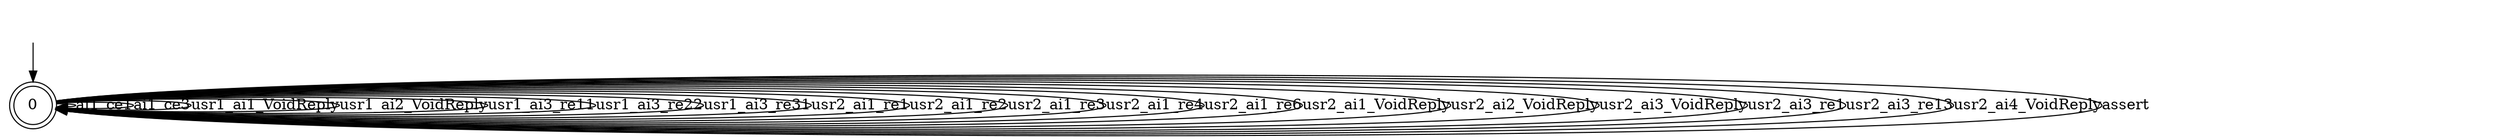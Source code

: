 digraph T5 {
0 [label="0", shape=doublecircle];
0 -> 0  [label="ai1_ce1"];
0 -> 0  [label="ai1_ce3"];
0 -> 0  [label="usr1_ai1_VoidReply"];
0 -> 0  [label="usr1_ai2_VoidReply"];
0 -> 0  [label="usr1_ai3_re11"];
0 -> 0  [label="usr1_ai3_re22"];
0 -> 0  [label="usr1_ai3_re31"];
0 -> 0  [label="usr2_ai1_re1"];
0 -> 0  [label="usr2_ai1_re2"];
0 -> 0  [label="usr2_ai1_re3"];
0 -> 0  [label="usr2_ai1_re4"];
0 -> 0  [label="usr2_ai1_re6"];
0 -> 0  [label="usr2_ai1_VoidReply"];
0 -> 0  [label="usr2_ai2_VoidReply"];
0 -> 0  [label="usr2_ai3_VoidReply"];
0 -> 0  [label="usr2_ai3_re1"];
0 -> 0  [label="usr2_ai3_re13"];
0 -> 0  [label="usr2_ai4_VoidReply"];
0 -> 0  [label="assert"];
__start0 [label="", shape=none];
__start0 -> 0  [label=""];
}
